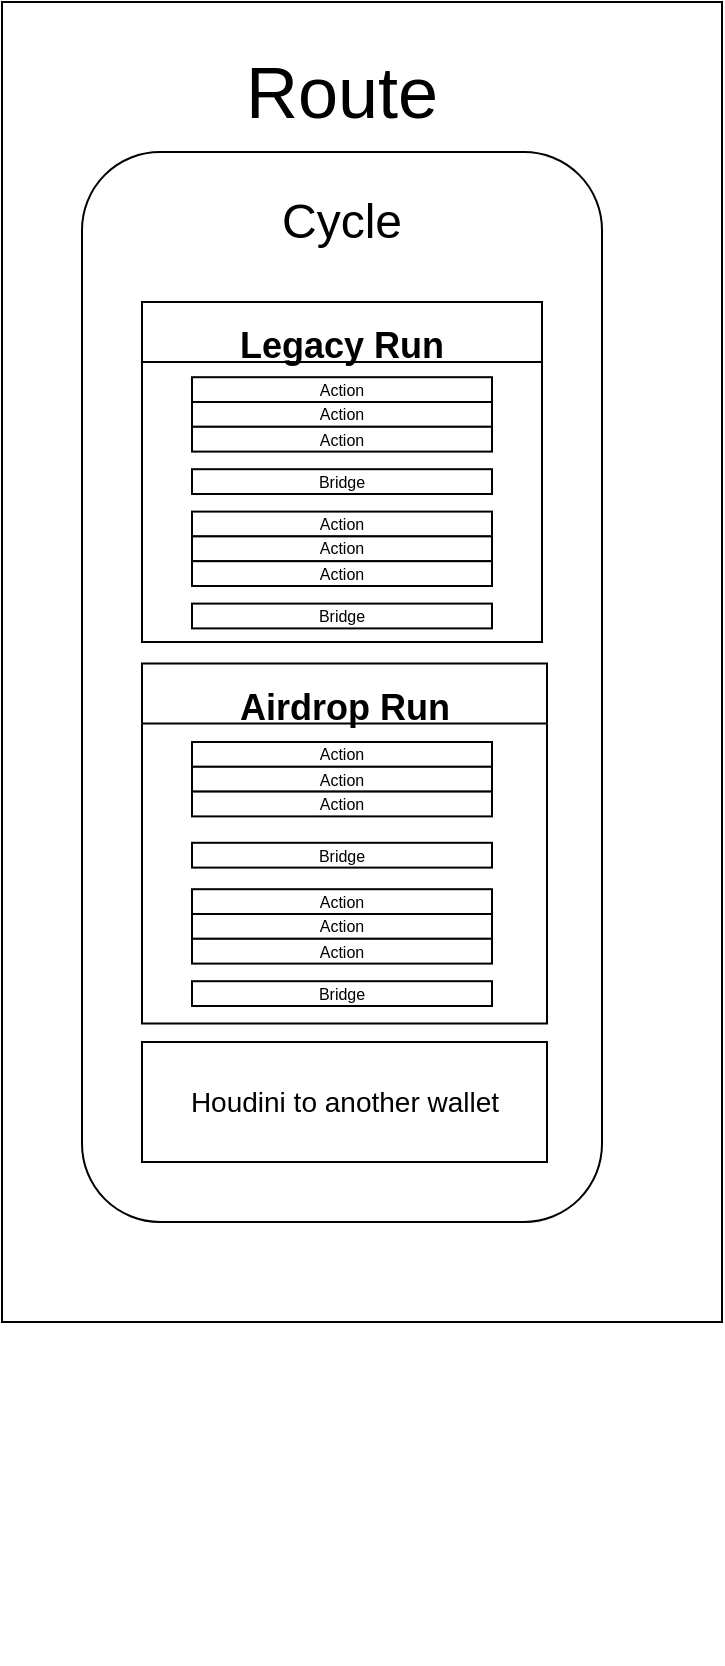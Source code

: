 <mxfile>
    <diagram id="h_o1ygW7TY95IRRjwadB" name="Page-1">
        <mxGraphModel dx="2128" dy="1219" grid="1" gridSize="10" guides="1" tooltips="1" connect="1" arrows="1" fold="1" page="1" pageScale="1" pageWidth="1169" pageHeight="1654" math="0" shadow="0">
            <root>
                <mxCell id="0"/>
                <mxCell id="1" parent="0"/>
                <mxCell id="341" value="" style="rounded=0;whiteSpace=wrap;html=1;fontSize=14;" vertex="1" parent="1">
                    <mxGeometry x="20" y="20" width="360" height="660" as="geometry"/>
                </mxCell>
                <mxCell id="339" value="" style="rounded=1;whiteSpace=wrap;html=1;fontSize=14;" vertex="1" parent="1">
                    <mxGeometry x="60" y="95" width="260" height="535" as="geometry"/>
                </mxCell>
                <mxCell id="72" value="Route" style="text;strokeColor=none;align=center;fillColor=none;html=1;verticalAlign=middle;whiteSpace=wrap;rounded=0;fontSize=36;" vertex="1" parent="1">
                    <mxGeometry x="125" y="50" width="130" height="30" as="geometry"/>
                </mxCell>
                <mxCell id="217" value="" style="group" vertex="1" connectable="0" parent="1">
                    <mxGeometry x="102.5" y="240.8" width="192.5" height="610" as="geometry"/>
                </mxCell>
                <mxCell id="218" value="" style="group" vertex="1" connectable="0" parent="217">
                    <mxGeometry width="192.5" height="610" as="geometry"/>
                </mxCell>
                <mxCell id="219" value="" style="group" vertex="1" connectable="0" parent="218">
                    <mxGeometry x="12.5" y="71.2" width="150" height="30" as="geometry"/>
                </mxCell>
                <mxCell id="220" value="&lt;span style=&quot;color: rgba(0, 0, 0, 0); font-family: monospace; font-size: 0px; text-align: start;&quot;&gt;%3CmxGraphModel%3E%3Croot%3E%3CmxCell%20id%3D%220%22%2F%3E%3CmxCell%20id%3D%221%22%20parent%3D%220%22%2F%3E%3CmxCell%20id%3D%222%22%20value%3D%22%22%20style%3D%22rounded%3D0%3BwhiteSpace%3Dwrap%3Bhtml%3D1%3BfontSize%3D36%3B%22%20vertex%3D%221%22%20parent%3D%221%22%3E%3CmxGeometry%20x%3D%22102.5%22%20y%3D%22127.6%22%20width%3D%22150%22%20height%3D%2212.4%22%20as%3D%22geometry%22%2F%3E%3C%2FmxCell%3E%3C%2Froot%3E%3C%2FmxGraphModel%3E&lt;/span&gt;" style="rounded=0;whiteSpace=wrap;html=1;fontSize=36;" vertex="1" parent="219">
                    <mxGeometry y="8.8" width="150" height="12.4" as="geometry"/>
                </mxCell>
                <mxCell id="221" value="Bridge" style="text;strokeColor=none;align=center;fillColor=none;html=1;verticalAlign=middle;whiteSpace=wrap;rounded=0;fontSize=8;" vertex="1" parent="219">
                    <mxGeometry x="45" width="60" height="30" as="geometry"/>
                </mxCell>
                <mxCell id="261" value="" style="group" vertex="1" connectable="0" parent="218">
                    <mxGeometry x="-10" y="140" width="200" height="219.2" as="geometry"/>
                </mxCell>
                <mxCell id="263" value="" style="group" vertex="1" connectable="0" parent="261">
                    <mxGeometry x="22.5" y="9.2" width="150" height="84.8" as="geometry"/>
                </mxCell>
                <mxCell id="264" value="" style="group" vertex="1" connectable="0" parent="263">
                    <mxGeometry width="150" height="84.8" as="geometry"/>
                </mxCell>
                <mxCell id="265" value="" style="group" vertex="1" connectable="0" parent="264">
                    <mxGeometry y="-8.8" width="150" height="93.6" as="geometry"/>
                </mxCell>
                <mxCell id="266" value="&lt;span style=&quot;color: rgba(0, 0, 0, 0); font-family: monospace; font-size: 0px; text-align: start;&quot;&gt;%3CmxGraphModel%3E%3Croot%3E%3CmxCell%20id%3D%220%22%2F%3E%3CmxCell%20id%3D%221%22%20parent%3D%220%22%2F%3E%3CmxCell%20id%3D%222%22%20value%3D%22%22%20style%3D%22rounded%3D0%3BwhiteSpace%3Dwrap%3Bhtml%3D1%3BfontSize%3D36%3B%22%20vertex%3D%221%22%20parent%3D%221%22%3E%3CmxGeometry%20x%3D%22102.5%22%20y%3D%22127.6%22%20width%3D%22150%22%20height%3D%2212.4%22%20as%3D%22geometry%22%2F%3E%3C%2FmxCell%3E%3C%2Froot%3E%3C%2FmxGraphModel%3E&lt;/span&gt;" style="rounded=0;whiteSpace=wrap;html=1;fontSize=36;" vertex="1" parent="265">
                    <mxGeometry y="8.8" width="150" height="12.4" as="geometry"/>
                </mxCell>
                <mxCell id="267" value="Action&lt;span style=&quot;color: rgba(0, 0, 0, 0); font-family: monospace; font-size: 0px; text-align: start;&quot;&gt;%3CmxGraphModel%3E%3Croot%3E%3CmxCell%20id%3D%220%22%2F%3E%3CmxCell%20id%3D%221%22%20parent%3D%220%22%2F%3E%3CmxCell%20id%3D%222%22%20value%3D%22%22%20style%3D%22rounded%3D0%3BwhiteSpace%3Dwrap%3Bhtml%3D1%3BfontSize%3D36%3B%22%20vertex%3D%221%22%20parent%3D%221%22%3E%3CmxGeometry%20x%3D%22102.5%22%20y%3D%22127.6%22%20width%3D%22150%22%20height%3D%2212.4%22%20as%3D%22geometry%22%2F%3E%3C%2FmxCell%3E%3C%2Froot%3E%3C%2FmxGraphModel%3E&lt;/span&gt;" style="text;strokeColor=none;align=center;fillColor=none;html=1;verticalAlign=middle;whiteSpace=wrap;rounded=0;fontSize=8;" vertex="1" parent="265">
                    <mxGeometry x="45" width="60" height="30" as="geometry"/>
                </mxCell>
                <mxCell id="268" value="" style="group" vertex="1" connectable="0" parent="265">
                    <mxGeometry y="21.2" width="150" height="72.4" as="geometry"/>
                </mxCell>
                <mxCell id="269" value="" style="group" vertex="1" connectable="0" parent="268">
                    <mxGeometry width="150" height="72.4" as="geometry"/>
                </mxCell>
                <mxCell id="270" value="" style="group" vertex="1" connectable="0" parent="269">
                    <mxGeometry y="-8.8" width="150" height="81.2" as="geometry"/>
                </mxCell>
                <mxCell id="271" value="&lt;span style=&quot;color: rgba(0, 0, 0, 0); font-family: monospace; font-size: 0px; text-align: start;&quot;&gt;%3CmxGraphModel%3E%3Croot%3E%3CmxCell%20id%3D%220%22%2F%3E%3CmxCell%20id%3D%221%22%20parent%3D%220%22%2F%3E%3CmxCell%20id%3D%222%22%20value%3D%22%22%20style%3D%22rounded%3D0%3BwhiteSpace%3Dwrap%3Bhtml%3D1%3BfontSize%3D36%3B%22%20vertex%3D%221%22%20parent%3D%221%22%3E%3CmxGeometry%20x%3D%22102.5%22%20y%3D%22127.6%22%20width%3D%22150%22%20height%3D%2212.4%22%20as%3D%22geometry%22%2F%3E%3C%2FmxCell%3E%3C%2Froot%3E%3C%2FmxGraphModel%3E&lt;/span&gt;" style="rounded=0;whiteSpace=wrap;html=1;fontSize=36;" vertex="1" parent="270">
                    <mxGeometry y="8.8" width="150" height="12.4" as="geometry"/>
                </mxCell>
                <mxCell id="272" value="Action&lt;span style=&quot;color: rgba(0, 0, 0, 0); font-family: monospace; font-size: 0px; text-align: start;&quot;&gt;%3CmxGraphModel%3E%3Croot%3E%3CmxCell%20id%3D%220%22%2F%3E%3CmxCell%20id%3D%221%22%20parent%3D%220%22%2F%3E%3CmxCell%20id%3D%222%22%20value%3D%22%22%20style%3D%22rounded%3D0%3BwhiteSpace%3Dwrap%3Bhtml%3D1%3BfontSize%3D36%3B%22%20vertex%3D%221%22%20parent%3D%221%22%3E%3CmxGeometry%20x%3D%22102.5%22%20y%3D%22127.6%22%20width%3D%22150%22%20height%3D%2212.4%22%20as%3D%22geometry%22%2F%3E%3C%2FmxCell%3E%3C%2Froot%3E%3C%2FmxGraphModel%3E&lt;/span&gt;" style="text;strokeColor=none;align=center;fillColor=none;html=1;verticalAlign=middle;whiteSpace=wrap;rounded=0;fontSize=8;" vertex="1" parent="270">
                    <mxGeometry x="45" width="60" height="30" as="geometry"/>
                </mxCell>
                <mxCell id="273" value="" style="group" vertex="1" connectable="0" parent="270">
                    <mxGeometry y="21.2" width="150" height="60.0" as="geometry"/>
                </mxCell>
                <mxCell id="274" value="" style="group" vertex="1" connectable="0" parent="273">
                    <mxGeometry width="150" height="60.0" as="geometry"/>
                </mxCell>
                <mxCell id="275" value="" style="group" vertex="1" connectable="0" parent="274">
                    <mxGeometry y="-8.8" width="150" height="30" as="geometry"/>
                </mxCell>
                <mxCell id="276" value="&lt;span style=&quot;color: rgba(0, 0, 0, 0); font-family: monospace; font-size: 0px; text-align: start;&quot;&gt;%3CmxGraphModel%3E%3Croot%3E%3CmxCell%20id%3D%220%22%2F%3E%3CmxCell%20id%3D%221%22%20parent%3D%220%22%2F%3E%3CmxCell%20id%3D%222%22%20value%3D%22%22%20style%3D%22rounded%3D0%3BwhiteSpace%3Dwrap%3Bhtml%3D1%3BfontSize%3D36%3B%22%20vertex%3D%221%22%20parent%3D%221%22%3E%3CmxGeometry%20x%3D%22102.5%22%20y%3D%22127.6%22%20width%3D%22150%22%20height%3D%2212.4%22%20as%3D%22geometry%22%2F%3E%3C%2FmxCell%3E%3C%2Froot%3E%3C%2FmxGraphModel%3E&lt;/span&gt;" style="rounded=0;whiteSpace=wrap;html=1;fontSize=36;" vertex="1" parent="275">
                    <mxGeometry y="8.8" width="150" height="12.4" as="geometry"/>
                </mxCell>
                <mxCell id="277" value="Action&lt;span style=&quot;color: rgba(0, 0, 0, 0); font-family: monospace; font-size: 0px; text-align: start;&quot;&gt;%3CmxGraphModel%3E%3Croot%3E%3CmxCell%20id%3D%220%22%2F%3E%3CmxCell%20id%3D%221%22%20parent%3D%220%22%2F%3E%3CmxCell%20id%3D%222%22%20value%3D%22%22%20style%3D%22rounded%3D0%3BwhiteSpace%3Dwrap%3Bhtml%3D1%3BfontSize%3D36%3B%22%20vertex%3D%221%22%20parent%3D%221%22%3E%3CmxGeometry%20x%3D%22102.5%22%20y%3D%22127.6%22%20width%3D%22150%22%20height%3D%2212.4%22%20as%3D%22geometry%22%2F%3E%3C%2FmxCell%3E%3C%2Froot%3E%3C%2FmxGraphModel%3E&lt;/span&gt;" style="text;strokeColor=none;align=center;fillColor=none;html=1;verticalAlign=middle;whiteSpace=wrap;rounded=0;fontSize=8;" vertex="1" parent="275">
                    <mxGeometry x="45" width="60" height="30" as="geometry"/>
                </mxCell>
                <mxCell id="337" value="Houdini to another wallet" style="rounded=0;whiteSpace=wrap;html=1;fontSize=14;" vertex="1" parent="261">
                    <mxGeometry x="-2.5" y="159.2" width="202.5" height="60" as="geometry"/>
                </mxCell>
                <mxCell id="262" value="&lt;font style=&quot;font-size: 18px;&quot;&gt;Airdrop Run&lt;/font&gt;" style="swimlane;whiteSpace=wrap;html=1;fontSize=36;align=center;startSize=30;" vertex="1" parent="218">
                    <mxGeometry x="-12.5" y="110" width="202.5" height="180" as="geometry">
                        <mxRectangle width="150" height="60" as="alternateBounds"/>
                    </mxGeometry>
                </mxCell>
                <mxCell id="278" value="" style="group" vertex="1" connectable="0" parent="262">
                    <mxGeometry x="25" y="89.6" width="192.5" height="295.6" as="geometry"/>
                </mxCell>
                <mxCell id="279" value="" style="group" vertex="1" connectable="0" parent="278">
                    <mxGeometry width="192.5" height="295.6" as="geometry"/>
                </mxCell>
                <mxCell id="280" value="" style="group" vertex="1" connectable="0" parent="279">
                    <mxGeometry y="-8.8" width="150" height="30" as="geometry"/>
                </mxCell>
                <mxCell id="301" value="" style="group" vertex="1" connectable="0" parent="280">
                    <mxGeometry width="150" height="30" as="geometry"/>
                </mxCell>
                <mxCell id="281" value="&lt;span style=&quot;color: rgba(0, 0, 0, 0); font-family: monospace; font-size: 0px; text-align: start;&quot;&gt;%3CmxGraphModel%3E%3Croot%3E%3CmxCell%20id%3D%220%22%2F%3E%3CmxCell%20id%3D%221%22%20parent%3D%220%22%2F%3E%3CmxCell%20id%3D%222%22%20value%3D%22%22%20style%3D%22rounded%3D0%3BwhiteSpace%3Dwrap%3Bhtml%3D1%3BfontSize%3D36%3B%22%20vertex%3D%221%22%20parent%3D%221%22%3E%3CmxGeometry%20x%3D%22102.5%22%20y%3D%22127.6%22%20width%3D%22150%22%20height%3D%2212.4%22%20as%3D%22geometry%22%2F%3E%3C%2FmxCell%3E%3C%2Froot%3E%3C%2FmxGraphModel%3E&lt;/span&gt;" style="rounded=0;whiteSpace=wrap;html=1;fontSize=36;" vertex="1" parent="301">
                    <mxGeometry y="8.8" width="150" height="12.4" as="geometry"/>
                </mxCell>
                <mxCell id="282" value="Bridge" style="text;strokeColor=none;align=center;fillColor=none;html=1;verticalAlign=middle;whiteSpace=wrap;rounded=0;fontSize=8;" vertex="1" parent="301">
                    <mxGeometry x="45" width="60" height="30" as="geometry"/>
                </mxCell>
                <mxCell id="283" value="" style="group" vertex="1" connectable="0" parent="279">
                    <mxGeometry y="23.2" width="192.5" height="272.4" as="geometry"/>
                </mxCell>
                <mxCell id="284" value="" style="group" vertex="1" connectable="0" parent="283">
                    <mxGeometry width="192.5" height="272.4" as="geometry"/>
                </mxCell>
                <mxCell id="285" value="" style="group" vertex="1" connectable="0" parent="284">
                    <mxGeometry y="-8.8" width="192.5" height="281.2" as="geometry"/>
                </mxCell>
                <mxCell id="286" value="&lt;span style=&quot;color: rgba(0, 0, 0, 0); font-family: monospace; font-size: 0px; text-align: start;&quot;&gt;%3CmxGraphModel%3E%3Croot%3E%3CmxCell%20id%3D%220%22%2F%3E%3CmxCell%20id%3D%221%22%20parent%3D%220%22%2F%3E%3CmxCell%20id%3D%222%22%20value%3D%22%22%20style%3D%22rounded%3D0%3BwhiteSpace%3Dwrap%3Bhtml%3D1%3BfontSize%3D36%3B%22%20vertex%3D%221%22%20parent%3D%221%22%3E%3CmxGeometry%20x%3D%22102.5%22%20y%3D%22127.6%22%20width%3D%22150%22%20height%3D%2212.4%22%20as%3D%22geometry%22%2F%3E%3C%2FmxCell%3E%3C%2Froot%3E%3C%2FmxGraphModel%3E&lt;/span&gt;" style="rounded=0;whiteSpace=wrap;html=1;fontSize=36;" vertex="1" parent="285">
                    <mxGeometry y="8.8" width="150" height="12.4" as="geometry"/>
                </mxCell>
                <mxCell id="287" value="Action&lt;span style=&quot;color: rgba(0, 0, 0, 0); font-family: monospace; font-size: 0px; text-align: start;&quot;&gt;%3CmxGraphModel%3E%3Croot%3E%3CmxCell%20id%3D%220%22%2F%3E%3CmxCell%20id%3D%221%22%20parent%3D%220%22%2F%3E%3CmxCell%20id%3D%222%22%20value%3D%22%22%20style%3D%22rounded%3D0%3BwhiteSpace%3Dwrap%3Bhtml%3D1%3BfontSize%3D36%3B%22%20vertex%3D%221%22%20parent%3D%221%22%3E%3CmxGeometry%20x%3D%22102.5%22%20y%3D%22127.6%22%20width%3D%22150%22%20height%3D%2212.4%22%20as%3D%22geometry%22%2F%3E%3C%2FmxCell%3E%3C%2Froot%3E%3C%2FmxGraphModel%3E&lt;/span&gt;" style="text;strokeColor=none;align=center;fillColor=none;html=1;verticalAlign=middle;whiteSpace=wrap;rounded=0;fontSize=8;" vertex="1" parent="285">
                    <mxGeometry x="45" width="60" height="30" as="geometry"/>
                </mxCell>
                <mxCell id="288" value="" style="group" vertex="1" connectable="0" parent="285">
                    <mxGeometry y="21.2" width="192.5" height="260.0" as="geometry"/>
                </mxCell>
                <mxCell id="289" value="" style="group" vertex="1" connectable="0" parent="288">
                    <mxGeometry width="192.5" height="260.0" as="geometry"/>
                </mxCell>
                <mxCell id="290" value="" style="group" vertex="1" connectable="0" parent="289">
                    <mxGeometry y="-8.8" width="192.5" height="268.8" as="geometry"/>
                </mxCell>
                <mxCell id="291" value="&lt;span style=&quot;color: rgba(0, 0, 0, 0); font-family: monospace; font-size: 0px; text-align: start;&quot;&gt;%3CmxGraphModel%3E%3Croot%3E%3CmxCell%20id%3D%220%22%2F%3E%3CmxCell%20id%3D%221%22%20parent%3D%220%22%2F%3E%3CmxCell%20id%3D%222%22%20value%3D%22%22%20style%3D%22rounded%3D0%3BwhiteSpace%3Dwrap%3Bhtml%3D1%3BfontSize%3D36%3B%22%20vertex%3D%221%22%20parent%3D%221%22%3E%3CmxGeometry%20x%3D%22102.5%22%20y%3D%22127.6%22%20width%3D%22150%22%20height%3D%2212.4%22%20as%3D%22geometry%22%2F%3E%3C%2FmxCell%3E%3C%2Froot%3E%3C%2FmxGraphModel%3E&lt;/span&gt;" style="rounded=0;whiteSpace=wrap;html=1;fontSize=36;" vertex="1" parent="290">
                    <mxGeometry y="8.8" width="150" height="12.4" as="geometry"/>
                </mxCell>
                <mxCell id="292" value="Action&lt;span style=&quot;color: rgba(0, 0, 0, 0); font-family: monospace; font-size: 0px; text-align: start;&quot;&gt;%3CmxGraphModel%3E%3Croot%3E%3CmxCell%20id%3D%220%22%2F%3E%3CmxCell%20id%3D%221%22%20parent%3D%220%22%2F%3E%3CmxCell%20id%3D%222%22%20value%3D%22%22%20style%3D%22rounded%3D0%3BwhiteSpace%3Dwrap%3Bhtml%3D1%3BfontSize%3D36%3B%22%20vertex%3D%221%22%20parent%3D%221%22%3E%3CmxGeometry%20x%3D%22102.5%22%20y%3D%22127.6%22%20width%3D%22150%22%20height%3D%2212.4%22%20as%3D%22geometry%22%2F%3E%3C%2FmxCell%3E%3C%2Froot%3E%3C%2FmxGraphModel%3E&lt;/span&gt;" style="text;strokeColor=none;align=center;fillColor=none;html=1;verticalAlign=middle;whiteSpace=wrap;rounded=0;fontSize=8;" vertex="1" parent="290">
                    <mxGeometry x="45" width="60" height="30" as="geometry"/>
                </mxCell>
                <mxCell id="293" value="" style="group" vertex="1" connectable="0" parent="290">
                    <mxGeometry y="21.2" width="192.5" height="247.6" as="geometry"/>
                </mxCell>
                <mxCell id="294" value="" style="group" vertex="1" connectable="0" parent="293">
                    <mxGeometry width="192.5" height="247.6" as="geometry"/>
                </mxCell>
                <mxCell id="295" value="" style="group" vertex="1" connectable="0" parent="294">
                    <mxGeometry y="-8.8" width="192.5" height="256.4" as="geometry"/>
                </mxCell>
                <mxCell id="296" value="&lt;span style=&quot;color: rgba(0, 0, 0, 0); font-family: monospace; font-size: 0px; text-align: start;&quot;&gt;%3CmxGraphModel%3E%3Croot%3E%3CmxCell%20id%3D%220%22%2F%3E%3CmxCell%20id%3D%221%22%20parent%3D%220%22%2F%3E%3CmxCell%20id%3D%222%22%20value%3D%22%22%20style%3D%22rounded%3D0%3BwhiteSpace%3Dwrap%3Bhtml%3D1%3BfontSize%3D36%3B%22%20vertex%3D%221%22%20parent%3D%221%22%3E%3CmxGeometry%20x%3D%22102.5%22%20y%3D%22127.6%22%20width%3D%22150%22%20height%3D%2212.4%22%20as%3D%22geometry%22%2F%3E%3C%2FmxCell%3E%3C%2Froot%3E%3C%2FmxGraphModel%3E&lt;/span&gt;" style="rounded=0;whiteSpace=wrap;html=1;fontSize=36;" vertex="1" parent="295">
                    <mxGeometry y="8.8" width="150" height="12.4" as="geometry"/>
                </mxCell>
                <mxCell id="297" value="Action&lt;span style=&quot;color: rgba(0, 0, 0, 0); font-family: monospace; font-size: 0px; text-align: start;&quot;&gt;%3CmxGraphModel%3E%3Croot%3E%3CmxCell%20id%3D%220%22%2F%3E%3CmxCell%20id%3D%221%22%20parent%3D%220%22%2F%3E%3CmxCell%20id%3D%222%22%20value%3D%22%22%20style%3D%22rounded%3D0%3BwhiteSpace%3Dwrap%3Bhtml%3D1%3BfontSize%3D36%3B%22%20vertex%3D%221%22%20parent%3D%221%22%3E%3CmxGeometry%20x%3D%22102.5%22%20y%3D%22127.6%22%20width%3D%22150%22%20height%3D%2212.4%22%20as%3D%22geometry%22%2F%3E%3C%2FmxCell%3E%3C%2Froot%3E%3C%2FmxGraphModel%3E&lt;/span&gt;" style="text;strokeColor=none;align=center;fillColor=none;html=1;verticalAlign=middle;whiteSpace=wrap;rounded=0;fontSize=8;" vertex="1" parent="295">
                    <mxGeometry x="45" width="60" height="30" as="geometry"/>
                </mxCell>
                <mxCell id="302" value="" style="group" vertex="1" connectable="0" parent="295">
                    <mxGeometry y="30.0" width="192.5" height="226.4" as="geometry"/>
                </mxCell>
                <mxCell id="303" value="" style="group" vertex="1" connectable="0" parent="302">
                    <mxGeometry width="192.5" height="226.4" as="geometry"/>
                </mxCell>
                <mxCell id="304" value="" style="group" vertex="1" connectable="0" parent="303">
                    <mxGeometry y="-8.8" width="150" height="30" as="geometry"/>
                </mxCell>
                <mxCell id="305" value="" style="group" vertex="1" connectable="0" parent="304">
                    <mxGeometry width="150" height="30" as="geometry"/>
                </mxCell>
                <mxCell id="306" value="&lt;span style=&quot;color: rgba(0, 0, 0, 0); font-family: monospace; font-size: 0px; text-align: start;&quot;&gt;%3CmxGraphModel%3E%3Croot%3E%3CmxCell%20id%3D%220%22%2F%3E%3CmxCell%20id%3D%221%22%20parent%3D%220%22%2F%3E%3CmxCell%20id%3D%222%22%20value%3D%22%22%20style%3D%22rounded%3D0%3BwhiteSpace%3Dwrap%3Bhtml%3D1%3BfontSize%3D36%3B%22%20vertex%3D%221%22%20parent%3D%221%22%3E%3CmxGeometry%20x%3D%22102.5%22%20y%3D%22127.6%22%20width%3D%22150%22%20height%3D%2212.4%22%20as%3D%22geometry%22%2F%3E%3C%2FmxCell%3E%3C%2Froot%3E%3C%2FmxGraphModel%3E&lt;/span&gt;" style="rounded=0;whiteSpace=wrap;html=1;fontSize=36;" vertex="1" parent="305">
                    <mxGeometry y="8.8" width="150" height="12.4" as="geometry"/>
                </mxCell>
                <mxCell id="307" value="Bridge" style="text;strokeColor=none;align=center;fillColor=none;html=1;verticalAlign=middle;whiteSpace=wrap;rounded=0;fontSize=8;" vertex="1" parent="305">
                    <mxGeometry x="45" width="60" height="30" as="geometry"/>
                </mxCell>
                <mxCell id="222" value="" style="group" vertex="1" connectable="0" parent="1">
                    <mxGeometry x="90" y="170" width="200" height="170" as="geometry"/>
                </mxCell>
                <mxCell id="29" value="&lt;font style=&quot;font-size: 18px;&quot;&gt;Legacy Run&lt;/font&gt;" style="swimlane;whiteSpace=wrap;html=1;fontSize=36;align=center;startSize=30;" vertex="1" parent="222">
                    <mxGeometry width="200" height="170" as="geometry"/>
                </mxCell>
                <mxCell id="112" value="" style="group" vertex="1" connectable="0" parent="222">
                    <mxGeometry x="25" y="37.6" width="150" height="84.8" as="geometry"/>
                </mxCell>
                <mxCell id="113" value="" style="group" vertex="1" connectable="0" parent="112">
                    <mxGeometry width="150" height="84.8" as="geometry"/>
                </mxCell>
                <mxCell id="169" value="" style="group" vertex="1" connectable="0" parent="113">
                    <mxGeometry y="-8.8" width="150" height="93.6" as="geometry"/>
                </mxCell>
                <mxCell id="114" value="&lt;span style=&quot;color: rgba(0, 0, 0, 0); font-family: monospace; font-size: 0px; text-align: start;&quot;&gt;%3CmxGraphModel%3E%3Croot%3E%3CmxCell%20id%3D%220%22%2F%3E%3CmxCell%20id%3D%221%22%20parent%3D%220%22%2F%3E%3CmxCell%20id%3D%222%22%20value%3D%22%22%20style%3D%22rounded%3D0%3BwhiteSpace%3Dwrap%3Bhtml%3D1%3BfontSize%3D36%3B%22%20vertex%3D%221%22%20parent%3D%221%22%3E%3CmxGeometry%20x%3D%22102.5%22%20y%3D%22127.6%22%20width%3D%22150%22%20height%3D%2212.4%22%20as%3D%22geometry%22%2F%3E%3C%2FmxCell%3E%3C%2Froot%3E%3C%2FmxGraphModel%3E&lt;/span&gt;" style="rounded=0;whiteSpace=wrap;html=1;fontSize=36;" vertex="1" parent="169">
                    <mxGeometry y="8.8" width="150" height="12.4" as="geometry"/>
                </mxCell>
                <mxCell id="165" value="Action&lt;span style=&quot;color: rgba(0, 0, 0, 0); font-family: monospace; font-size: 0px; text-align: start;&quot;&gt;%3CmxGraphModel%3E%3Croot%3E%3CmxCell%20id%3D%220%22%2F%3E%3CmxCell%20id%3D%221%22%20parent%3D%220%22%2F%3E%3CmxCell%20id%3D%222%22%20value%3D%22%22%20style%3D%22rounded%3D0%3BwhiteSpace%3Dwrap%3Bhtml%3D1%3BfontSize%3D36%3B%22%20vertex%3D%221%22%20parent%3D%221%22%3E%3CmxGeometry%20x%3D%22102.5%22%20y%3D%22127.6%22%20width%3D%22150%22%20height%3D%2212.4%22%20as%3D%22geometry%22%2F%3E%3C%2FmxCell%3E%3C%2Froot%3E%3C%2FmxGraphModel%3E&lt;/span&gt;" style="text;strokeColor=none;align=center;fillColor=none;html=1;verticalAlign=middle;whiteSpace=wrap;rounded=0;fontSize=8;" vertex="1" parent="169">
                    <mxGeometry x="45" width="60" height="30" as="geometry"/>
                </mxCell>
                <mxCell id="170" value="" style="group" vertex="1" connectable="0" parent="169">
                    <mxGeometry y="21.2" width="150" height="72.4" as="geometry"/>
                </mxCell>
                <mxCell id="171" value="" style="group" vertex="1" connectable="0" parent="170">
                    <mxGeometry width="150" height="72.4" as="geometry"/>
                </mxCell>
                <mxCell id="172" value="" style="group" vertex="1" connectable="0" parent="171">
                    <mxGeometry y="-8.8" width="150" height="81.2" as="geometry"/>
                </mxCell>
                <mxCell id="173" value="&lt;span style=&quot;color: rgba(0, 0, 0, 0); font-family: monospace; font-size: 0px; text-align: start;&quot;&gt;%3CmxGraphModel%3E%3Croot%3E%3CmxCell%20id%3D%220%22%2F%3E%3CmxCell%20id%3D%221%22%20parent%3D%220%22%2F%3E%3CmxCell%20id%3D%222%22%20value%3D%22%22%20style%3D%22rounded%3D0%3BwhiteSpace%3Dwrap%3Bhtml%3D1%3BfontSize%3D36%3B%22%20vertex%3D%221%22%20parent%3D%221%22%3E%3CmxGeometry%20x%3D%22102.5%22%20y%3D%22127.6%22%20width%3D%22150%22%20height%3D%2212.4%22%20as%3D%22geometry%22%2F%3E%3C%2FmxCell%3E%3C%2Froot%3E%3C%2FmxGraphModel%3E&lt;/span&gt;" style="rounded=0;whiteSpace=wrap;html=1;fontSize=36;" vertex="1" parent="172">
                    <mxGeometry y="8.8" width="150" height="12.4" as="geometry"/>
                </mxCell>
                <mxCell id="174" value="Action&lt;span style=&quot;color: rgba(0, 0, 0, 0); font-family: monospace; font-size: 0px; text-align: start;&quot;&gt;%3CmxGraphModel%3E%3Croot%3E%3CmxCell%20id%3D%220%22%2F%3E%3CmxCell%20id%3D%221%22%20parent%3D%220%22%2F%3E%3CmxCell%20id%3D%222%22%20value%3D%22%22%20style%3D%22rounded%3D0%3BwhiteSpace%3Dwrap%3Bhtml%3D1%3BfontSize%3D36%3B%22%20vertex%3D%221%22%20parent%3D%221%22%3E%3CmxGeometry%20x%3D%22102.5%22%20y%3D%22127.6%22%20width%3D%22150%22%20height%3D%2212.4%22%20as%3D%22geometry%22%2F%3E%3C%2FmxCell%3E%3C%2Froot%3E%3C%2FmxGraphModel%3E&lt;/span&gt;" style="text;strokeColor=none;align=center;fillColor=none;html=1;verticalAlign=middle;whiteSpace=wrap;rounded=0;fontSize=8;" vertex="1" parent="172">
                    <mxGeometry x="45" width="60" height="30" as="geometry"/>
                </mxCell>
                <mxCell id="180" value="" style="group" vertex="1" connectable="0" parent="172">
                    <mxGeometry y="21.2" width="150" height="60.0" as="geometry"/>
                </mxCell>
                <mxCell id="181" value="" style="group" vertex="1" connectable="0" parent="180">
                    <mxGeometry width="150" height="60.0" as="geometry"/>
                </mxCell>
                <mxCell id="182" value="" style="group" vertex="1" connectable="0" parent="181">
                    <mxGeometry y="-8.8" width="150" height="30" as="geometry"/>
                </mxCell>
                <mxCell id="183" value="&lt;span style=&quot;color: rgba(0, 0, 0, 0); font-family: monospace; font-size: 0px; text-align: start;&quot;&gt;%3CmxGraphModel%3E%3Croot%3E%3CmxCell%20id%3D%220%22%2F%3E%3CmxCell%20id%3D%221%22%20parent%3D%220%22%2F%3E%3CmxCell%20id%3D%222%22%20value%3D%22%22%20style%3D%22rounded%3D0%3BwhiteSpace%3Dwrap%3Bhtml%3D1%3BfontSize%3D36%3B%22%20vertex%3D%221%22%20parent%3D%221%22%3E%3CmxGeometry%20x%3D%22102.5%22%20y%3D%22127.6%22%20width%3D%22150%22%20height%3D%2212.4%22%20as%3D%22geometry%22%2F%3E%3C%2FmxCell%3E%3C%2Froot%3E%3C%2FmxGraphModel%3E&lt;/span&gt;" style="rounded=0;whiteSpace=wrap;html=1;fontSize=36;" vertex="1" parent="182">
                    <mxGeometry y="8.8" width="150" height="12.4" as="geometry"/>
                </mxCell>
                <mxCell id="184" value="Action&lt;span style=&quot;color: rgba(0, 0, 0, 0); font-family: monospace; font-size: 0px; text-align: start;&quot;&gt;%3CmxGraphModel%3E%3Croot%3E%3CmxCell%20id%3D%220%22%2F%3E%3CmxCell%20id%3D%221%22%20parent%3D%220%22%2F%3E%3CmxCell%20id%3D%222%22%20value%3D%22%22%20style%3D%22rounded%3D0%3BwhiteSpace%3Dwrap%3Bhtml%3D1%3BfontSize%3D36%3B%22%20vertex%3D%221%22%20parent%3D%221%22%3E%3CmxGeometry%20x%3D%22102.5%22%20y%3D%22127.6%22%20width%3D%22150%22%20height%3D%2212.4%22%20as%3D%22geometry%22%2F%3E%3C%2FmxCell%3E%3C%2Froot%3E%3C%2FmxGraphModel%3E&lt;/span&gt;" style="text;strokeColor=none;align=center;fillColor=none;html=1;verticalAlign=middle;whiteSpace=wrap;rounded=0;fontSize=8;" vertex="1" parent="182">
                    <mxGeometry x="45" width="60" height="30" as="geometry"/>
                </mxCell>
                <mxCell id="197" value="" style="group" vertex="1" connectable="0" parent="222">
                    <mxGeometry x="25" y="83.6" width="150" height="60.0" as="geometry"/>
                </mxCell>
                <mxCell id="198" value="" style="group" vertex="1" connectable="0" parent="197">
                    <mxGeometry width="150" height="60.0" as="geometry"/>
                </mxCell>
                <mxCell id="199" value="" style="group" vertex="1" connectable="0" parent="198">
                    <mxGeometry y="-8.8" width="150" height="30" as="geometry"/>
                </mxCell>
                <mxCell id="200" value="&lt;span style=&quot;color: rgba(0, 0, 0, 0); font-family: monospace; font-size: 0px; text-align: start;&quot;&gt;%3CmxGraphModel%3E%3Croot%3E%3CmxCell%20id%3D%220%22%2F%3E%3CmxCell%20id%3D%221%22%20parent%3D%220%22%2F%3E%3CmxCell%20id%3D%222%22%20value%3D%22%22%20style%3D%22rounded%3D0%3BwhiteSpace%3Dwrap%3Bhtml%3D1%3BfontSize%3D36%3B%22%20vertex%3D%221%22%20parent%3D%221%22%3E%3CmxGeometry%20x%3D%22102.5%22%20y%3D%22127.6%22%20width%3D%22150%22%20height%3D%2212.4%22%20as%3D%22geometry%22%2F%3E%3C%2FmxCell%3E%3C%2Froot%3E%3C%2FmxGraphModel%3E&lt;/span&gt;" style="rounded=0;whiteSpace=wrap;html=1;fontSize=36;" vertex="1" parent="199">
                    <mxGeometry y="8.8" width="150" height="12.4" as="geometry"/>
                </mxCell>
                <mxCell id="201" value="Bridge" style="text;strokeColor=none;align=center;fillColor=none;html=1;verticalAlign=middle;whiteSpace=wrap;rounded=0;fontSize=8;" vertex="1" parent="199">
                    <mxGeometry x="45" width="60" height="30" as="geometry"/>
                </mxCell>
                <mxCell id="39" value="&lt;font style=&quot;font-size: 24px;&quot;&gt;Cycle&lt;/font&gt;" style="text;strokeColor=none;align=center;fillColor=none;html=1;verticalAlign=middle;whiteSpace=wrap;rounded=0;fontSize=36;" vertex="1" parent="1">
                    <mxGeometry x="160" y="110" width="60" height="30" as="geometry"/>
                </mxCell>
                <mxCell id="246" value="" style="group" vertex="1" connectable="0" parent="1">
                    <mxGeometry x="115" y="274.8" width="150" height="84.8" as="geometry"/>
                </mxCell>
                <mxCell id="247" value="" style="group" vertex="1" connectable="0" parent="246">
                    <mxGeometry width="150" height="84.8" as="geometry"/>
                </mxCell>
                <mxCell id="248" value="" style="group" vertex="1" connectable="0" parent="247">
                    <mxGeometry y="-8.8" width="150" height="93.6" as="geometry"/>
                </mxCell>
                <mxCell id="249" value="&lt;span style=&quot;color: rgba(0, 0, 0, 0); font-family: monospace; font-size: 0px; text-align: start;&quot;&gt;%3CmxGraphModel%3E%3Croot%3E%3CmxCell%20id%3D%220%22%2F%3E%3CmxCell%20id%3D%221%22%20parent%3D%220%22%2F%3E%3CmxCell%20id%3D%222%22%20value%3D%22%22%20style%3D%22rounded%3D0%3BwhiteSpace%3Dwrap%3Bhtml%3D1%3BfontSize%3D36%3B%22%20vertex%3D%221%22%20parent%3D%221%22%3E%3CmxGeometry%20x%3D%22102.5%22%20y%3D%22127.6%22%20width%3D%22150%22%20height%3D%2212.4%22%20as%3D%22geometry%22%2F%3E%3C%2FmxCell%3E%3C%2Froot%3E%3C%2FmxGraphModel%3E&lt;/span&gt;" style="rounded=0;whiteSpace=wrap;html=1;fontSize=36;" vertex="1" parent="248">
                    <mxGeometry y="8.8" width="150" height="12.4" as="geometry"/>
                </mxCell>
                <mxCell id="250" value="Action&lt;span style=&quot;color: rgba(0, 0, 0, 0); font-family: monospace; font-size: 0px; text-align: start;&quot;&gt;%3CmxGraphModel%3E%3Croot%3E%3CmxCell%20id%3D%220%22%2F%3E%3CmxCell%20id%3D%221%22%20parent%3D%220%22%2F%3E%3CmxCell%20id%3D%222%22%20value%3D%22%22%20style%3D%22rounded%3D0%3BwhiteSpace%3Dwrap%3Bhtml%3D1%3BfontSize%3D36%3B%22%20vertex%3D%221%22%20parent%3D%221%22%3E%3CmxGeometry%20x%3D%22102.5%22%20y%3D%22127.6%22%20width%3D%22150%22%20height%3D%2212.4%22%20as%3D%22geometry%22%2F%3E%3C%2FmxCell%3E%3C%2Froot%3E%3C%2FmxGraphModel%3E&lt;/span&gt;" style="text;strokeColor=none;align=center;fillColor=none;html=1;verticalAlign=middle;whiteSpace=wrap;rounded=0;fontSize=8;" vertex="1" parent="248">
                    <mxGeometry x="45" width="60" height="30" as="geometry"/>
                </mxCell>
                <mxCell id="251" value="" style="group" vertex="1" connectable="0" parent="248">
                    <mxGeometry y="21.2" width="150" height="72.4" as="geometry"/>
                </mxCell>
                <mxCell id="252" value="" style="group" vertex="1" connectable="0" parent="251">
                    <mxGeometry width="150" height="72.4" as="geometry"/>
                </mxCell>
                <mxCell id="253" value="" style="group" vertex="1" connectable="0" parent="252">
                    <mxGeometry y="-8.8" width="150" height="81.2" as="geometry"/>
                </mxCell>
                <mxCell id="254" value="&lt;span style=&quot;color: rgba(0, 0, 0, 0); font-family: monospace; font-size: 0px; text-align: start;&quot;&gt;%3CmxGraphModel%3E%3Croot%3E%3CmxCell%20id%3D%220%22%2F%3E%3CmxCell%20id%3D%221%22%20parent%3D%220%22%2F%3E%3CmxCell%20id%3D%222%22%20value%3D%22%22%20style%3D%22rounded%3D0%3BwhiteSpace%3Dwrap%3Bhtml%3D1%3BfontSize%3D36%3B%22%20vertex%3D%221%22%20parent%3D%221%22%3E%3CmxGeometry%20x%3D%22102.5%22%20y%3D%22127.6%22%20width%3D%22150%22%20height%3D%2212.4%22%20as%3D%22geometry%22%2F%3E%3C%2FmxCell%3E%3C%2Froot%3E%3C%2FmxGraphModel%3E&lt;/span&gt;" style="rounded=0;whiteSpace=wrap;html=1;fontSize=36;" vertex="1" parent="253">
                    <mxGeometry y="8.8" width="150" height="12.4" as="geometry"/>
                </mxCell>
                <mxCell id="255" value="Action&lt;span style=&quot;color: rgba(0, 0, 0, 0); font-family: monospace; font-size: 0px; text-align: start;&quot;&gt;%3CmxGraphModel%3E%3Croot%3E%3CmxCell%20id%3D%220%22%2F%3E%3CmxCell%20id%3D%221%22%20parent%3D%220%22%2F%3E%3CmxCell%20id%3D%222%22%20value%3D%22%22%20style%3D%22rounded%3D0%3BwhiteSpace%3Dwrap%3Bhtml%3D1%3BfontSize%3D36%3B%22%20vertex%3D%221%22%20parent%3D%221%22%3E%3CmxGeometry%20x%3D%22102.5%22%20y%3D%22127.6%22%20width%3D%22150%22%20height%3D%2212.4%22%20as%3D%22geometry%22%2F%3E%3C%2FmxCell%3E%3C%2Froot%3E%3C%2FmxGraphModel%3E&lt;/span&gt;" style="text;strokeColor=none;align=center;fillColor=none;html=1;verticalAlign=middle;whiteSpace=wrap;rounded=0;fontSize=8;" vertex="1" parent="253">
                    <mxGeometry x="45" width="60" height="30" as="geometry"/>
                </mxCell>
                <mxCell id="256" value="" style="group" vertex="1" connectable="0" parent="253">
                    <mxGeometry y="21.2" width="150" height="60.0" as="geometry"/>
                </mxCell>
                <mxCell id="257" value="" style="group" vertex="1" connectable="0" parent="256">
                    <mxGeometry width="150" height="60.0" as="geometry"/>
                </mxCell>
                <mxCell id="258" value="" style="group" vertex="1" connectable="0" parent="257">
                    <mxGeometry y="-8.8" width="150" height="30" as="geometry"/>
                </mxCell>
                <mxCell id="259" value="&lt;span style=&quot;color: rgba(0, 0, 0, 0); font-family: monospace; font-size: 0px; text-align: start;&quot;&gt;%3CmxGraphModel%3E%3Croot%3E%3CmxCell%20id%3D%220%22%2F%3E%3CmxCell%20id%3D%221%22%20parent%3D%220%22%2F%3E%3CmxCell%20id%3D%222%22%20value%3D%22%22%20style%3D%22rounded%3D0%3BwhiteSpace%3Dwrap%3Bhtml%3D1%3BfontSize%3D36%3B%22%20vertex%3D%221%22%20parent%3D%221%22%3E%3CmxGeometry%20x%3D%22102.5%22%20y%3D%22127.6%22%20width%3D%22150%22%20height%3D%2212.4%22%20as%3D%22geometry%22%2F%3E%3C%2FmxCell%3E%3C%2Froot%3E%3C%2FmxGraphModel%3E&lt;/span&gt;" style="rounded=0;whiteSpace=wrap;html=1;fontSize=36;" vertex="1" parent="258">
                    <mxGeometry y="8.8" width="150" height="12.4" as="geometry"/>
                </mxCell>
                <mxCell id="260" value="Action&lt;span style=&quot;color: rgba(0, 0, 0, 0); font-family: monospace; font-size: 0px; text-align: start;&quot;&gt;%3CmxGraphModel%3E%3Croot%3E%3CmxCell%20id%3D%220%22%2F%3E%3CmxCell%20id%3D%221%22%20parent%3D%220%22%2F%3E%3CmxCell%20id%3D%222%22%20value%3D%22%22%20style%3D%22rounded%3D0%3BwhiteSpace%3Dwrap%3Bhtml%3D1%3BfontSize%3D36%3B%22%20vertex%3D%221%22%20parent%3D%221%22%3E%3CmxGeometry%20x%3D%22102.5%22%20y%3D%22127.6%22%20width%3D%22150%22%20height%3D%2212.4%22%20as%3D%22geometry%22%2F%3E%3C%2FmxCell%3E%3C%2Froot%3E%3C%2FmxGraphModel%3E&lt;/span&gt;" style="text;strokeColor=none;align=center;fillColor=none;html=1;verticalAlign=middle;whiteSpace=wrap;rounded=0;fontSize=8;" vertex="1" parent="258">
                    <mxGeometry x="45" width="60" height="30" as="geometry"/>
                </mxCell>
            </root>
        </mxGraphModel>
    </diagram>
</mxfile>